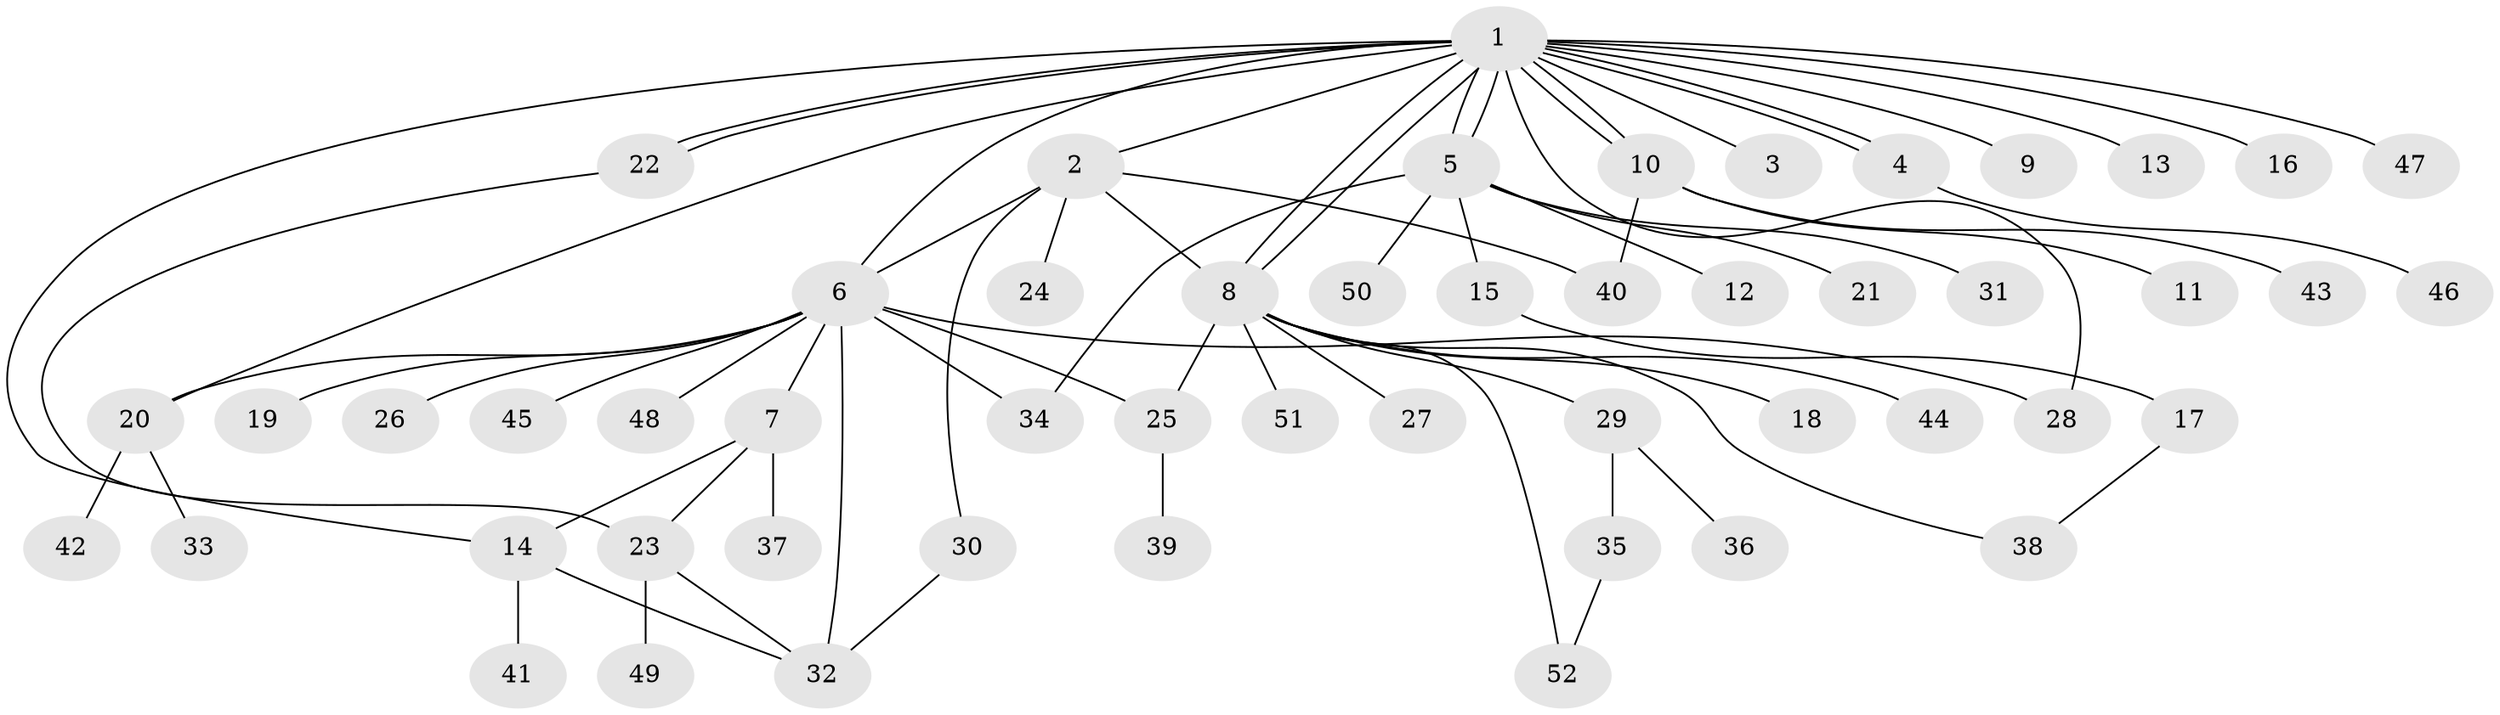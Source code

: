 // coarse degree distribution, {19: 0.027777777777777776, 6: 0.027777777777777776, 1: 0.5555555555555556, 3: 0.08333333333333333, 8: 0.05555555555555555, 11: 0.027777777777777776, 4: 0.05555555555555555, 5: 0.027777777777777776, 2: 0.1388888888888889}
// Generated by graph-tools (version 1.1) at 2025/18/03/04/25 18:18:29]
// undirected, 52 vertices, 70 edges
graph export_dot {
graph [start="1"]
  node [color=gray90,style=filled];
  1;
  2;
  3;
  4;
  5;
  6;
  7;
  8;
  9;
  10;
  11;
  12;
  13;
  14;
  15;
  16;
  17;
  18;
  19;
  20;
  21;
  22;
  23;
  24;
  25;
  26;
  27;
  28;
  29;
  30;
  31;
  32;
  33;
  34;
  35;
  36;
  37;
  38;
  39;
  40;
  41;
  42;
  43;
  44;
  45;
  46;
  47;
  48;
  49;
  50;
  51;
  52;
  1 -- 2;
  1 -- 3;
  1 -- 4;
  1 -- 4;
  1 -- 5;
  1 -- 5;
  1 -- 6;
  1 -- 8;
  1 -- 8;
  1 -- 9;
  1 -- 10;
  1 -- 10;
  1 -- 13;
  1 -- 14;
  1 -- 16;
  1 -- 20;
  1 -- 22;
  1 -- 22;
  1 -- 28;
  1 -- 47;
  2 -- 6;
  2 -- 8;
  2 -- 24;
  2 -- 30;
  2 -- 40;
  4 -- 46;
  5 -- 12;
  5 -- 15;
  5 -- 21;
  5 -- 31;
  5 -- 34;
  5 -- 50;
  6 -- 7;
  6 -- 19;
  6 -- 20;
  6 -- 25;
  6 -- 26;
  6 -- 28;
  6 -- 32;
  6 -- 34;
  6 -- 45;
  6 -- 48;
  7 -- 14;
  7 -- 23;
  7 -- 37;
  8 -- 18;
  8 -- 25;
  8 -- 27;
  8 -- 29;
  8 -- 38;
  8 -- 44;
  8 -- 51;
  8 -- 52;
  10 -- 11;
  10 -- 40;
  10 -- 43;
  14 -- 32;
  14 -- 41;
  15 -- 17;
  17 -- 38;
  20 -- 33;
  20 -- 42;
  22 -- 23;
  23 -- 32;
  23 -- 49;
  25 -- 39;
  29 -- 35;
  29 -- 36;
  30 -- 32;
  35 -- 52;
}
